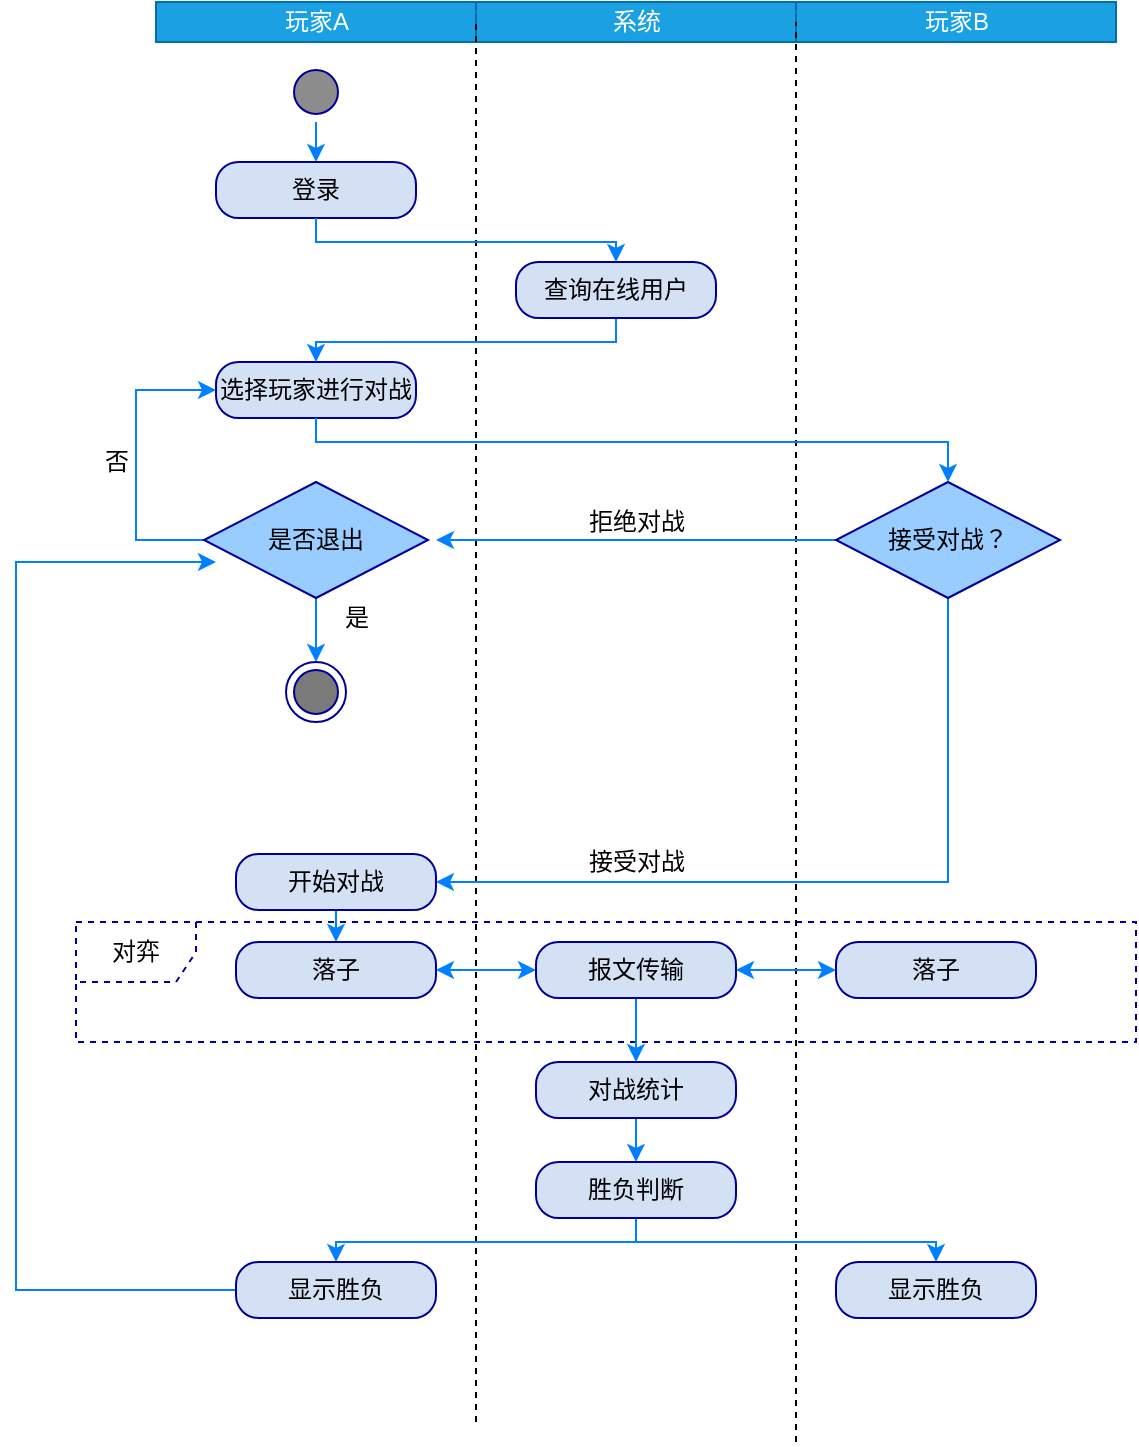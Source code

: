 <mxfile version="14.8.0" type="github" pages="5"><diagram id="vK23fTNrHjgwlGEkLI1I" name="Page-1"><mxGraphModel dx="865" dy="447" grid="1" gridSize="10" guides="1" tooltips="1" connect="1" arrows="1" fold="1" page="1" pageScale="1" pageWidth="827" pageHeight="1169" math="0" shadow="0"><root><mxCell id="0"/><mxCell id="1" parent="0"/><mxCell id="LLVgwJngTT09mVdy8fya-65" value="对弈" style="shape=umlFrame;whiteSpace=wrap;html=1;strokeColor=#000099;fillColor=none;dashed=1;" vertex="1" parent="1"><mxGeometry x="80" y="630" width="530" height="60" as="geometry"/></mxCell><mxCell id="LLVgwJngTT09mVdy8fya-6" value="" style="group;fillColor=#1ba1e2;strokeColor=#006EAF;fontColor=#ffffff;" vertex="1" connectable="0" parent="1"><mxGeometry x="120" y="170" width="480" height="20" as="geometry"/></mxCell><mxCell id="LLVgwJngTT09mVdy8fya-3" value="玩家A" style="html=1;fillColor=#1ba1e2;strokeColor=#006EAF;fontColor=#ffffff;" vertex="1" parent="LLVgwJngTT09mVdy8fya-6"><mxGeometry width="160" height="20" as="geometry"/></mxCell><mxCell id="LLVgwJngTT09mVdy8fya-4" value="系统" style="html=1;fillColor=#1ba1e2;strokeColor=#006EAF;fontColor=#ffffff;" vertex="1" parent="LLVgwJngTT09mVdy8fya-6"><mxGeometry x="160" width="160" height="20" as="geometry"/></mxCell><mxCell id="LLVgwJngTT09mVdy8fya-5" value="玩家B" style="html=1;fillColor=#1ba1e2;strokeColor=#006EAF;fontColor=#ffffff;" vertex="1" parent="LLVgwJngTT09mVdy8fya-6"><mxGeometry x="320" width="160" height="20" as="geometry"/></mxCell><mxCell id="LLVgwJngTT09mVdy8fya-7" value="" style="endArrow=none;dashed=1;html=1;" edge="1" parent="1"><mxGeometry width="50" height="50" relative="1" as="geometry"><mxPoint x="280" y="880" as="sourcePoint"/><mxPoint x="280" y="180" as="targetPoint"/></mxGeometry></mxCell><mxCell id="LLVgwJngTT09mVdy8fya-8" value="" style="endArrow=none;dashed=1;html=1;" edge="1" parent="1"><mxGeometry width="50" height="50" relative="1" as="geometry"><mxPoint x="440" y="890" as="sourcePoint"/><mxPoint x="440" y="180" as="targetPoint"/></mxGeometry></mxCell><mxCell id="LLVgwJngTT09mVdy8fya-40" style="edgeStyle=none;rounded=0;orthogonalLoop=1;jettySize=auto;html=1;exitX=0.5;exitY=1;exitDx=0;exitDy=0;entryX=0.5;entryY=0;entryDx=0;entryDy=0;strokeColor=#007FFF;strokeWidth=1;" edge="1" parent="1" source="LLVgwJngTT09mVdy8fya-10" target="LLVgwJngTT09mVdy8fya-14"><mxGeometry relative="1" as="geometry"/></mxCell><mxCell id="LLVgwJngTT09mVdy8fya-10" value="" style="ellipse;html=1;shape=startState;strokeColor=#000099;fillColor=#8C8C8C;" vertex="1" parent="1"><mxGeometry x="185" y="200" width="30" height="30" as="geometry"/></mxCell><mxCell id="LLVgwJngTT09mVdy8fya-16" value="" style="group" vertex="1" connectable="0" parent="1"><mxGeometry x="150" y="250" width="100" height="128" as="geometry"/></mxCell><mxCell id="LLVgwJngTT09mVdy8fya-14" value="登录" style="rounded=1;whiteSpace=wrap;html=1;arcSize=40;fontColor=#000000;fillColor=#D4E1F5;strokeColor=#000099;" vertex="1" parent="LLVgwJngTT09mVdy8fya-16"><mxGeometry width="100" height="28" as="geometry"/></mxCell><mxCell id="LLVgwJngTT09mVdy8fya-17" value="" style="group" vertex="1" connectable="0" parent="LLVgwJngTT09mVdy8fya-16"><mxGeometry y="50" width="100" height="78" as="geometry"/></mxCell><mxCell id="LLVgwJngTT09mVdy8fya-25" value="选择玩家进行对战" style="rounded=1;whiteSpace=wrap;html=1;arcSize=40;fontColor=#000000;fillColor=#D4E1F5;strokeColor=#000099;" vertex="1" parent="LLVgwJngTT09mVdy8fya-17"><mxGeometry y="50" width="100" height="28" as="geometry"/></mxCell><mxCell id="LLVgwJngTT09mVdy8fya-38" style="edgeStyle=none;rounded=0;orthogonalLoop=1;jettySize=auto;html=1;exitX=0.5;exitY=1;exitDx=0;exitDy=0;entryX=0.5;entryY=0;entryDx=0;entryDy=0;strokeColor=#007FFF;strokeWidth=1;" edge="1" parent="1" source="LLVgwJngTT09mVdy8fya-18" target="LLVgwJngTT09mVdy8fya-25"><mxGeometry relative="1" as="geometry"><Array as="points"><mxPoint x="350" y="340"/><mxPoint x="200" y="340"/></Array></mxGeometry></mxCell><mxCell id="LLVgwJngTT09mVdy8fya-18" value="查询在线用户" style="rounded=1;whiteSpace=wrap;html=1;arcSize=40;fontColor=#000000;fillColor=#D4E1F5;strokeColor=#000099;" vertex="1" parent="1"><mxGeometry x="300" y="300" width="100" height="28" as="geometry"/></mxCell><mxCell id="LLVgwJngTT09mVdy8fya-41" style="edgeStyle=none;rounded=0;orthogonalLoop=1;jettySize=auto;html=1;exitX=0;exitY=0.5;exitDx=0;exitDy=0;strokeColor=#007FFF;strokeWidth=1;" edge="1" parent="1" source="LLVgwJngTT09mVdy8fya-34"><mxGeometry relative="1" as="geometry"><mxPoint x="260" y="439" as="targetPoint"/></mxGeometry></mxCell><mxCell id="LLVgwJngTT09mVdy8fya-51" style="edgeStyle=none;rounded=0;orthogonalLoop=1;jettySize=auto;html=1;exitX=0.5;exitY=1;exitDx=0;exitDy=0;strokeColor=#007FFF;strokeWidth=1;" edge="1" parent="1" source="LLVgwJngTT09mVdy8fya-34"><mxGeometry relative="1" as="geometry"><mxPoint x="260" y="610" as="targetPoint"/><Array as="points"><mxPoint x="516" y="610"/></Array></mxGeometry></mxCell><mxCell id="LLVgwJngTT09mVdy8fya-34" value="接受对战？" style="rhombus;whiteSpace=wrap;html=1;strokeColor=#000099;fillColor=#99CCFF;" vertex="1" parent="1"><mxGeometry x="460" y="410" width="112" height="58" as="geometry"/></mxCell><mxCell id="LLVgwJngTT09mVdy8fya-37" style="edgeStyle=none;rounded=0;orthogonalLoop=1;jettySize=auto;html=1;exitX=0.5;exitY=1;exitDx=0;exitDy=0;entryX=0.5;entryY=0;entryDx=0;entryDy=0;strokeColor=#007FFF;strokeWidth=1;" edge="1" parent="1" source="LLVgwJngTT09mVdy8fya-25" target="LLVgwJngTT09mVdy8fya-34"><mxGeometry relative="1" as="geometry"><Array as="points"><mxPoint x="200" y="390"/><mxPoint x="516" y="390"/></Array></mxGeometry></mxCell><mxCell id="LLVgwJngTT09mVdy8fya-39" style="edgeStyle=none;rounded=0;orthogonalLoop=1;jettySize=auto;html=1;exitX=0.5;exitY=1;exitDx=0;exitDy=0;entryX=0.5;entryY=0;entryDx=0;entryDy=0;strokeColor=#007FFF;strokeWidth=1;" edge="1" parent="1" source="LLVgwJngTT09mVdy8fya-14" target="LLVgwJngTT09mVdy8fya-18"><mxGeometry relative="1" as="geometry"><Array as="points"><mxPoint x="200" y="290"/><mxPoint x="350" y="290"/></Array></mxGeometry></mxCell><mxCell id="LLVgwJngTT09mVdy8fya-42" value="拒绝对战" style="text;html=1;align=center;verticalAlign=middle;resizable=0;points=[];autosize=1;strokeColor=none;" vertex="1" parent="1"><mxGeometry x="330" y="420" width="60" height="20" as="geometry"/></mxCell><mxCell id="LLVgwJngTT09mVdy8fya-45" style="edgeStyle=none;rounded=0;orthogonalLoop=1;jettySize=auto;html=1;exitX=0;exitY=0.5;exitDx=0;exitDy=0;entryX=0;entryY=0.5;entryDx=0;entryDy=0;strokeColor=#007FFF;strokeWidth=1;" edge="1" parent="1" source="LLVgwJngTT09mVdy8fya-43" target="LLVgwJngTT09mVdy8fya-25"><mxGeometry relative="1" as="geometry"><Array as="points"><mxPoint x="110" y="439"/><mxPoint x="110" y="364"/></Array></mxGeometry></mxCell><mxCell id="LLVgwJngTT09mVdy8fya-48" style="edgeStyle=none;rounded=0;orthogonalLoop=1;jettySize=auto;html=1;exitX=0.5;exitY=1;exitDx=0;exitDy=0;entryX=0.5;entryY=0;entryDx=0;entryDy=0;strokeColor=#007FFF;strokeWidth=1;" edge="1" parent="1" source="LLVgwJngTT09mVdy8fya-43" target="LLVgwJngTT09mVdy8fya-47"><mxGeometry relative="1" as="geometry"/></mxCell><mxCell id="LLVgwJngTT09mVdy8fya-43" value="是否退出" style="rhombus;whiteSpace=wrap;html=1;strokeColor=#000099;fillColor=#99CCFF;" vertex="1" parent="1"><mxGeometry x="144" y="410" width="112" height="58" as="geometry"/></mxCell><mxCell id="LLVgwJngTT09mVdy8fya-46" value="否" style="text;html=1;align=center;verticalAlign=middle;resizable=0;points=[];autosize=1;strokeColor=none;" vertex="1" parent="1"><mxGeometry x="85" y="390" width="30" height="20" as="geometry"/></mxCell><mxCell id="LLVgwJngTT09mVdy8fya-47" value="" style="ellipse;html=1;shape=endState;fillColor=#7A7A7A;strokeColor=#000099;" vertex="1" parent="1"><mxGeometry x="185" y="500" width="30" height="30" as="geometry"/></mxCell><mxCell id="LLVgwJngTT09mVdy8fya-50" value="是" style="text;html=1;align=center;verticalAlign=middle;resizable=0;points=[];autosize=1;strokeColor=none;" vertex="1" parent="1"><mxGeometry x="205" y="468" width="30" height="20" as="geometry"/></mxCell><mxCell id="LLVgwJngTT09mVdy8fya-52" value="接受对战" style="text;html=1;align=center;verticalAlign=middle;resizable=0;points=[];autosize=1;strokeColor=none;" vertex="1" parent="1"><mxGeometry x="330" y="590" width="60" height="20" as="geometry"/></mxCell><mxCell id="LLVgwJngTT09mVdy8fya-54" style="edgeStyle=none;rounded=0;orthogonalLoop=1;jettySize=auto;html=1;exitX=0.5;exitY=1;exitDx=0;exitDy=0;strokeColor=#007FFF;strokeWidth=1;" edge="1" parent="1" source="LLVgwJngTT09mVdy8fya-53"><mxGeometry relative="1" as="geometry"><mxPoint x="210" y="640" as="targetPoint"/></mxGeometry></mxCell><mxCell id="LLVgwJngTT09mVdy8fya-53" value="开始对战" style="rounded=1;whiteSpace=wrap;html=1;arcSize=40;fontColor=#000000;fillColor=#D4E1F5;strokeColor=#000099;" vertex="1" parent="1"><mxGeometry x="160" y="596" width="100" height="28" as="geometry"/></mxCell><mxCell id="LLVgwJngTT09mVdy8fya-63" value="" style="edgeStyle=none;rounded=0;orthogonalLoop=1;jettySize=auto;html=1;strokeColor=#007FFF;strokeWidth=1;startArrow=classic;startFill=1;" edge="1" parent="1" source="LLVgwJngTT09mVdy8fya-55" target="LLVgwJngTT09mVdy8fya-56"><mxGeometry relative="1" as="geometry"/></mxCell><mxCell id="LLVgwJngTT09mVdy8fya-55" value="落子" style="rounded=1;whiteSpace=wrap;html=1;arcSize=40;fontColor=#000000;fillColor=#D4E1F5;strokeColor=#000099;" vertex="1" parent="1"><mxGeometry x="160" y="640" width="100" height="28" as="geometry"/></mxCell><mxCell id="LLVgwJngTT09mVdy8fya-64" value="" style="edgeStyle=none;rounded=0;orthogonalLoop=1;jettySize=auto;html=1;startArrow=classic;startFill=1;strokeColor=#007FFF;strokeWidth=1;" edge="1" parent="1" source="LLVgwJngTT09mVdy8fya-56" target="LLVgwJngTT09mVdy8fya-59"><mxGeometry relative="1" as="geometry"/></mxCell><mxCell id="LLVgwJngTT09mVdy8fya-69" value="" style="edgeStyle=none;rounded=0;orthogonalLoop=1;jettySize=auto;html=1;startArrow=none;startFill=0;strokeColor=#007FFF;strokeWidth=1;" edge="1" parent="1" source="LLVgwJngTT09mVdy8fya-56" target="LLVgwJngTT09mVdy8fya-67"><mxGeometry relative="1" as="geometry"/></mxCell><mxCell id="LLVgwJngTT09mVdy8fya-56" value="报文传输" style="rounded=1;whiteSpace=wrap;html=1;arcSize=40;fontColor=#000000;fillColor=#D4E1F5;strokeColor=#000099;" vertex="1" parent="1"><mxGeometry x="310" y="640" width="100" height="28" as="geometry"/></mxCell><mxCell id="LLVgwJngTT09mVdy8fya-59" value="落子" style="rounded=1;whiteSpace=wrap;html=1;arcSize=40;fontColor=#000000;fillColor=#D4E1F5;strokeColor=#000099;" vertex="1" parent="1"><mxGeometry x="460" y="640" width="100" height="28" as="geometry"/></mxCell><mxCell id="LLVgwJngTT09mVdy8fya-70" value="" style="edgeStyle=none;rounded=0;orthogonalLoop=1;jettySize=auto;html=1;startArrow=classic;startFill=1;endArrow=none;endFill=0;strokeColor=#007FFF;strokeWidth=1;" edge="1" parent="1" source="LLVgwJngTT09mVdy8fya-66" target="LLVgwJngTT09mVdy8fya-67"><mxGeometry relative="1" as="geometry"/></mxCell><mxCell id="LLVgwJngTT09mVdy8fya-74" style="edgeStyle=none;rounded=0;orthogonalLoop=1;jettySize=auto;html=1;exitX=0.5;exitY=1;exitDx=0;exitDy=0;entryX=0.5;entryY=0;entryDx=0;entryDy=0;startArrow=none;startFill=0;endArrow=classic;endFill=1;strokeColor=#007FFF;strokeWidth=1;" edge="1" parent="1" source="LLVgwJngTT09mVdy8fya-66" target="LLVgwJngTT09mVdy8fya-73"><mxGeometry relative="1" as="geometry"><Array as="points"><mxPoint x="360" y="790"/><mxPoint x="210" y="790"/></Array></mxGeometry></mxCell><mxCell id="LLVgwJngTT09mVdy8fya-75" style="edgeStyle=none;rounded=0;orthogonalLoop=1;jettySize=auto;html=1;exitX=0.5;exitY=1;exitDx=0;exitDy=0;entryX=0.5;entryY=0;entryDx=0;entryDy=0;startArrow=none;startFill=0;endArrow=classic;endFill=1;strokeColor=#007FFF;strokeWidth=1;" edge="1" parent="1" source="LLVgwJngTT09mVdy8fya-66" target="LLVgwJngTT09mVdy8fya-72"><mxGeometry relative="1" as="geometry"><Array as="points"><mxPoint x="360" y="790"/><mxPoint x="510" y="790"/></Array></mxGeometry></mxCell><mxCell id="LLVgwJngTT09mVdy8fya-66" value="胜负判断" style="rounded=1;whiteSpace=wrap;html=1;arcSize=40;fontColor=#000000;fillColor=#D4E1F5;strokeColor=#000099;" vertex="1" parent="1"><mxGeometry x="310" y="750" width="100" height="28" as="geometry"/></mxCell><mxCell id="LLVgwJngTT09mVdy8fya-67" value="对战统计" style="rounded=1;whiteSpace=wrap;html=1;arcSize=40;fontColor=#000000;fillColor=#D4E1F5;strokeColor=#000099;" vertex="1" parent="1"><mxGeometry x="310" y="700" width="100" height="28" as="geometry"/></mxCell><mxCell id="LLVgwJngTT09mVdy8fya-72" value="显示胜负" style="rounded=1;whiteSpace=wrap;html=1;arcSize=40;fontColor=#000000;fillColor=#D4E1F5;strokeColor=#000099;" vertex="1" parent="1"><mxGeometry x="460" y="800" width="100" height="28" as="geometry"/></mxCell><mxCell id="LLVgwJngTT09mVdy8fya-76" style="edgeStyle=none;rounded=0;orthogonalLoop=1;jettySize=auto;html=1;exitX=0;exitY=0.5;exitDx=0;exitDy=0;startArrow=none;startFill=0;endArrow=classic;endFill=1;strokeColor=#007FFF;strokeWidth=1;" edge="1" parent="1" source="LLVgwJngTT09mVdy8fya-73"><mxGeometry relative="1" as="geometry"><mxPoint x="150" y="450" as="targetPoint"/><Array as="points"><mxPoint x="50" y="814"/><mxPoint x="50" y="450"/></Array></mxGeometry></mxCell><mxCell id="LLVgwJngTT09mVdy8fya-73" value="显示胜负" style="rounded=1;whiteSpace=wrap;html=1;arcSize=40;fontColor=#000000;fillColor=#D4E1F5;strokeColor=#000099;" vertex="1" parent="1"><mxGeometry x="160" y="800" width="100" height="28" as="geometry"/></mxCell></root></mxGraphModel></diagram><diagram id="9PuYhCBiR76oPIFgIpEI" name="Page-2"><mxGraphModel dx="1038" dy="536" grid="1" gridSize="10" guides="1" tooltips="1" connect="1" arrows="1" fold="1" page="1" pageScale="1" pageWidth="827" pageHeight="1169" math="0" shadow="0"><root><mxCell id="TFwSThCsg-nGWztcAzv0-0"/><mxCell id="TFwSThCsg-nGWztcAzv0-1" parent="TFwSThCsg-nGWztcAzv0-0"/><mxCell id="TFwSThCsg-nGWztcAzv0-2" value="Actor" style="shape=umlActor;verticalLabelPosition=bottom;verticalAlign=top;html=1;strokeColor=#333333;fontSize=15;fillColor=none;" vertex="1" parent="TFwSThCsg-nGWztcAzv0-1"><mxGeometry x="160" y="210" width="30" height="60" as="geometry"/></mxCell><mxCell id="TFwSThCsg-nGWztcAzv0-8" style="edgeStyle=none;rounded=0;orthogonalLoop=1;jettySize=auto;html=1;exitX=0;exitY=0.5;exitDx=0;exitDy=0;fontSize=15;startArrow=none;startFill=0;endArrow=none;endFill=0;strokeWidth=1;strokeColor=#00050A;" edge="1" parent="TFwSThCsg-nGWztcAzv0-1" source="TFwSThCsg-nGWztcAzv0-4"><mxGeometry relative="1" as="geometry"><mxPoint x="200" y="200" as="targetPoint"/></mxGeometry></mxCell><mxCell id="TFwSThCsg-nGWztcAzv0-4" value="查看在线用户" style="ellipse;whiteSpace=wrap;html=1;strokeColor=#333333;fillColor=none;fontSize=14;" vertex="1" parent="TFwSThCsg-nGWztcAzv0-1"><mxGeometry x="310" y="100" width="116" height="60" as="geometry"/></mxCell><mxCell id="TFwSThCsg-nGWztcAzv0-9" style="edgeStyle=none;rounded=0;orthogonalLoop=1;jettySize=auto;html=1;exitX=0;exitY=0.5;exitDx=0;exitDy=0;fontSize=15;startArrow=none;startFill=0;endArrow=none;endFill=0;strokeWidth=1;strokeColor=#000912;" edge="1" parent="TFwSThCsg-nGWztcAzv0-1" source="TFwSThCsg-nGWztcAzv0-5"><mxGeometry relative="1" as="geometry"><mxPoint x="200" y="220" as="targetPoint"/></mxGeometry></mxCell><mxCell id="TFwSThCsg-nGWztcAzv0-18" style="edgeStyle=none;rounded=0;orthogonalLoop=1;jettySize=auto;html=1;exitX=1;exitY=0.5;exitDx=0;exitDy=0;fontSize=15;startArrow=none;startFill=0;endArrow=none;endFill=0;strokeColor=#000912;strokeWidth=1;" edge="1" parent="TFwSThCsg-nGWztcAzv0-1" source="TFwSThCsg-nGWztcAzv0-5"><mxGeometry relative="1" as="geometry"><mxPoint x="550" y="230" as="targetPoint"/></mxGeometry></mxCell><mxCell id="TFwSThCsg-nGWztcAzv0-5" value="选择用户进行对战" style="ellipse;whiteSpace=wrap;html=1;strokeColor=#333333;fillColor=none;fontSize=14;" vertex="1" parent="TFwSThCsg-nGWztcAzv0-1"><mxGeometry x="310" y="180" width="116" height="60" as="geometry"/></mxCell><mxCell id="TFwSThCsg-nGWztcAzv0-14" style="edgeStyle=none;rounded=0;orthogonalLoop=1;jettySize=auto;html=1;exitX=0;exitY=0.5;exitDx=0;exitDy=0;fontSize=15;startArrow=none;startFill=0;endArrow=none;endFill=0;strokeColor=#000912;strokeWidth=1;" edge="1" parent="TFwSThCsg-nGWztcAzv0-1" source="TFwSThCsg-nGWztcAzv0-6"><mxGeometry relative="1" as="geometry"><mxPoint x="200" y="250" as="targetPoint"/></mxGeometry></mxCell><mxCell id="TFwSThCsg-nGWztcAzv0-19" style="edgeStyle=none;rounded=0;orthogonalLoop=1;jettySize=auto;html=1;exitX=1;exitY=0.5;exitDx=0;exitDy=0;fontSize=15;startArrow=none;startFill=0;endArrow=none;endFill=0;strokeColor=#000912;strokeWidth=1;" edge="1" parent="TFwSThCsg-nGWztcAzv0-1" source="TFwSThCsg-nGWztcAzv0-6"><mxGeometry relative="1" as="geometry"><mxPoint x="550" y="260" as="targetPoint"/></mxGeometry></mxCell><mxCell id="TFwSThCsg-nGWztcAzv0-6" value="棋盘落子" style="ellipse;whiteSpace=wrap;html=1;strokeColor=#10739e;fontSize=14;fillColor=#99CCFF;" vertex="1" parent="TFwSThCsg-nGWztcAzv0-1"><mxGeometry x="310" y="260" width="116" height="60" as="geometry"/></mxCell><mxCell id="TFwSThCsg-nGWztcAzv0-15" style="edgeStyle=none;rounded=0;orthogonalLoop=1;jettySize=auto;html=1;exitX=0;exitY=0.5;exitDx=0;exitDy=0;fontSize=15;startArrow=none;startFill=0;endArrow=none;endFill=0;strokeColor=#000912;strokeWidth=1;" edge="1" parent="TFwSThCsg-nGWztcAzv0-1" source="TFwSThCsg-nGWztcAzv0-7"><mxGeometry relative="1" as="geometry"><mxPoint x="200" y="270" as="targetPoint"/></mxGeometry></mxCell><mxCell id="TFwSThCsg-nGWztcAzv0-7" value="与对手进行交流" style="ellipse;whiteSpace=wrap;html=1;strokeColor=#10739e;fontSize=14;fillColor=#99CCFF;" vertex="1" parent="TFwSThCsg-nGWztcAzv0-1"><mxGeometry x="310" y="340" width="116" height="60" as="geometry"/></mxCell><mxCell id="TFwSThCsg-nGWztcAzv0-16" value="Actor" style="shape=umlActor;verticalLabelPosition=bottom;verticalAlign=top;html=1;strokeColor=#333333;fontSize=15;fillColor=none;" vertex="1" parent="TFwSThCsg-nGWztcAzv0-1"><mxGeometry x="570" y="210" width="30" height="60" as="geometry"/></mxCell><mxCell id="TFwSThCsg-nGWztcAzv0-30" style="edgeStyle=none;rounded=0;orthogonalLoop=1;jettySize=auto;html=1;exitX=0.5;exitY=0;exitDx=0;exitDy=0;exitPerimeter=0;fontSize=15;startArrow=none;startFill=0;endArrow=block;endFill=0;strokeColor=#000912;strokeWidth=1;" edge="1" parent="TFwSThCsg-nGWztcAzv0-1" source="TFwSThCsg-nGWztcAzv0-20"><mxGeometry relative="1" as="geometry"><mxPoint x="570" y="300" as="targetPoint"/></mxGeometry></mxCell><mxCell id="TFwSThCsg-nGWztcAzv0-20" value="Actor" style="shape=umlActor;verticalLabelPosition=bottom;verticalAlign=top;html=1;fontSize=15;strokeColor=#333333;noLabel=1;fillColor=none;" vertex="1" parent="TFwSThCsg-nGWztcAzv0-1"><mxGeometry x="510" y="340" width="30" height="60" as="geometry"/></mxCell><mxCell id="TFwSThCsg-nGWztcAzv0-31" style="edgeStyle=none;rounded=0;orthogonalLoop=1;jettySize=auto;html=1;exitX=0.5;exitY=0;exitDx=0;exitDy=0;exitPerimeter=0;fontSize=15;startArrow=none;startFill=0;endArrow=block;endFill=0;strokeColor=#000912;strokeWidth=1;" edge="1" parent="TFwSThCsg-nGWztcAzv0-1" source="TFwSThCsg-nGWztcAzv0-21"><mxGeometry relative="1" as="geometry"><mxPoint x="590" y="300" as="targetPoint"/></mxGeometry></mxCell><mxCell id="TFwSThCsg-nGWztcAzv0-21" value="Actor" style="shape=umlActor;verticalLabelPosition=bottom;verticalAlign=top;html=1;fontSize=15;strokeColor=#333333;fillOpacity=100;metaEdit=0;editable=1;expand=1;noLabel=1;fillColor=none;" vertex="1" parent="TFwSThCsg-nGWztcAzv0-1"><mxGeometry x="620" y="340" width="30" height="60" as="geometry"/></mxCell><mxCell id="TFwSThCsg-nGWztcAzv0-26" style="edgeStyle=none;rounded=0;orthogonalLoop=1;jettySize=auto;html=1;exitX=0.5;exitY=0.5;exitDx=0;exitDy=0;exitPerimeter=0;entryX=0.5;entryY=0.333;entryDx=0;entryDy=0;entryPerimeter=0;fontSize=15;startArrow=none;startFill=0;endArrow=none;endFill=0;strokeColor=#000912;strokeWidth=1;" edge="1" parent="TFwSThCsg-nGWztcAzv0-1" source="TFwSThCsg-nGWztcAzv0-20" target="TFwSThCsg-nGWztcAzv0-20"><mxGeometry relative="1" as="geometry"/></mxCell><mxCell id="TFwSThCsg-nGWztcAzv0-27" value="AI Player" style="text;html=1;align=center;verticalAlign=middle;resizable=0;points=[];autosize=1;strokeColor=none;fontSize=15;" vertex="1" parent="TFwSThCsg-nGWztcAzv0-1"><mxGeometry x="595" y="400" width="80" height="20" as="geometry"/></mxCell><mxCell id="TFwSThCsg-nGWztcAzv0-29" value="Human Player" style="text;html=1;align=center;verticalAlign=middle;resizable=0;points=[];autosize=1;strokeColor=none;fontSize=15;" vertex="1" parent="TFwSThCsg-nGWztcAzv0-1"><mxGeometry x="470" y="400" width="110" height="20" as="geometry"/></mxCell><mxCell id="TFwSThCsg-nGWztcAzv0-32" value="查看在线用户" style="ellipse;whiteSpace=wrap;html=1;strokeColor=#10739e;fontSize=14;fillColor=#99CCFF;" vertex="1" parent="TFwSThCsg-nGWztcAzv0-1"><mxGeometry x="310" y="100" width="116" height="60" as="geometry"/></mxCell><mxCell id="TFwSThCsg-nGWztcAzv0-33" value="选择用户进行对战" style="ellipse;whiteSpace=wrap;html=1;strokeColor=#10739e;fontSize=14;fillColor=#99CCFF;" vertex="1" parent="TFwSThCsg-nGWztcAzv0-1"><mxGeometry x="310" y="180" width="116" height="60" as="geometry"/></mxCell></root></mxGraphModel></diagram><diagram id="NvYBOcFq6Gu9QiGmxLdd" name="Page-3"><mxGraphModel dx="1038" dy="536" grid="1" gridSize="10" guides="1" tooltips="1" connect="1" arrows="1" fold="1" page="1" pageScale="1" pageWidth="827" pageHeight="1169" math="0" shadow="0"><root><mxCell id="uBNPcRQnF0a0_ob1Hccc-0"/><mxCell id="uBNPcRQnF0a0_ob1Hccc-1" parent="uBNPcRQnF0a0_ob1Hccc-0"/><mxCell id="l4sco4uj6svg8XBZNFOq-0" value="Actor" style="shape=umlActor;verticalLabelPosition=bottom;verticalAlign=top;html=1;strokeColor=#333333;fontSize=15;fillColor=none;noLabel=1;" vertex="1" parent="uBNPcRQnF0a0_ob1Hccc-1"><mxGeometry x="160" y="210" width="30" height="60" as="geometry"/></mxCell><mxCell id="l4sco4uj6svg8XBZNFOq-1" style="edgeStyle=none;rounded=0;orthogonalLoop=1;jettySize=auto;html=1;exitX=0;exitY=0.5;exitDx=0;exitDy=0;fontSize=15;startArrow=none;startFill=0;endArrow=none;endFill=0;strokeWidth=1;strokeColor=#00050A;" edge="1" parent="uBNPcRQnF0a0_ob1Hccc-1" source="l4sco4uj6svg8XBZNFOq-2"><mxGeometry relative="1" as="geometry"><mxPoint x="200" y="200" as="targetPoint"/></mxGeometry></mxCell><mxCell id="l4sco4uj6svg8XBZNFOq-2" value="查看在线用户" style="ellipse;whiteSpace=wrap;html=1;strokeColor=#333333;fillColor=none;fontSize=14;" vertex="1" parent="uBNPcRQnF0a0_ob1Hccc-1"><mxGeometry x="310" y="100" width="116" height="60" as="geometry"/></mxCell><mxCell id="l4sco4uj6svg8XBZNFOq-3" style="edgeStyle=none;rounded=0;orthogonalLoop=1;jettySize=auto;html=1;exitX=0;exitY=0.5;exitDx=0;exitDy=0;fontSize=15;startArrow=none;startFill=0;endArrow=none;endFill=0;strokeWidth=1;strokeColor=#000912;" edge="1" parent="uBNPcRQnF0a0_ob1Hccc-1" source="l4sco4uj6svg8XBZNFOq-4"><mxGeometry relative="1" as="geometry"><mxPoint x="200" y="220" as="targetPoint"/></mxGeometry></mxCell><mxCell id="l4sco4uj6svg8XBZNFOq-4" value="选择用户进行对战" style="ellipse;whiteSpace=wrap;html=1;strokeColor=#333333;fillColor=none;fontSize=14;" vertex="1" parent="uBNPcRQnF0a0_ob1Hccc-1"><mxGeometry x="310" y="180" width="116" height="60" as="geometry"/></mxCell><mxCell id="l4sco4uj6svg8XBZNFOq-5" style="edgeStyle=none;rounded=0;orthogonalLoop=1;jettySize=auto;html=1;exitX=0;exitY=0.5;exitDx=0;exitDy=0;fontSize=15;startArrow=none;startFill=0;endArrow=none;endFill=0;strokeColor=#000912;strokeWidth=1;" edge="1" parent="uBNPcRQnF0a0_ob1Hccc-1" source="l4sco4uj6svg8XBZNFOq-6"><mxGeometry relative="1" as="geometry"><mxPoint x="200" y="250" as="targetPoint"/></mxGeometry></mxCell><mxCell id="l4sco4uj6svg8XBZNFOq-6" value="监控服务器运行" style="ellipse;whiteSpace=wrap;html=1;strokeColor=#10739e;fontSize=14;fillColor=#99CCFF;" vertex="1" parent="uBNPcRQnF0a0_ob1Hccc-1"><mxGeometry x="310" y="260" width="116" height="60" as="geometry"/></mxCell><mxCell id="l4sco4uj6svg8XBZNFOq-7" style="edgeStyle=none;rounded=0;orthogonalLoop=1;jettySize=auto;html=1;exitX=0;exitY=0.5;exitDx=0;exitDy=0;fontSize=15;startArrow=none;startFill=0;endArrow=none;endFill=0;strokeColor=#000912;strokeWidth=1;" edge="1" parent="uBNPcRQnF0a0_ob1Hccc-1" source="l4sco4uj6svg8XBZNFOq-8"><mxGeometry relative="1" as="geometry"><mxPoint x="200" y="270" as="targetPoint"/></mxGeometry></mxCell><mxCell id="l4sco4uj6svg8XBZNFOq-8" value="服务器维护" style="ellipse;whiteSpace=wrap;html=1;strokeColor=#10739e;fontSize=14;fillColor=#99CCFF;" vertex="1" parent="uBNPcRQnF0a0_ob1Hccc-1"><mxGeometry x="310" y="340" width="116" height="60" as="geometry"/></mxCell><mxCell id="l4sco4uj6svg8XBZNFOq-9" value="管理在线用户" style="ellipse;whiteSpace=wrap;html=1;strokeColor=#10739e;fontSize=14;fillColor=#99CCFF;" vertex="1" parent="uBNPcRQnF0a0_ob1Hccc-1"><mxGeometry x="310" y="100" width="116" height="60" as="geometry"/></mxCell><mxCell id="l4sco4uj6svg8XBZNFOq-10" value="管理当前对战列表" style="ellipse;whiteSpace=wrap;html=1;strokeColor=#10739e;fontSize=14;fillColor=#99CCFF;" vertex="1" parent="uBNPcRQnF0a0_ob1Hccc-1"><mxGeometry x="310" y="180" width="116" height="60" as="geometry"/></mxCell><mxCell id="l4sco4uj6svg8XBZNFOq-11" value="Admin" style="text;html=1;align=center;verticalAlign=middle;resizable=0;points=[];autosize=1;strokeColor=none;fontSize=15;" vertex="1" parent="uBNPcRQnF0a0_ob1Hccc-1"><mxGeometry x="145" y="270" width="60" height="20" as="geometry"/></mxCell></root></mxGraphModel></diagram><diagram id="2yLUp7-KwF4lNBSugV51" name="Page-4"><mxGraphModel dx="1038" dy="536" grid="1" gridSize="10" guides="1" tooltips="1" connect="1" arrows="1" fold="1" page="1" pageScale="1" pageWidth="827" pageHeight="1169" math="0" shadow="0"><root><mxCell id="Ed9yAN7DrSowhiWt8tNh-0"/><mxCell id="Ed9yAN7DrSowhiWt8tNh-1" parent="Ed9yAN7DrSowhiWt8tNh-0"/><mxCell id="Ko6KiRpkzFWjmpshx88s-14" value="" style="endArrow=none;dashed=1;html=1;fontSize=15;strokeWidth=1;strokeColor=#000103;" edge="1" parent="Ed9yAN7DrSowhiWt8tNh-1"><mxGeometry width="50" height="50" relative="1" as="geometry"><mxPoint x="445" y="679" as="sourcePoint"/><mxPoint x="444.5" y="150" as="targetPoint"/></mxGeometry></mxCell><mxCell id="Ko6KiRpkzFWjmpshx88s-7" value="" style="endArrow=none;dashed=1;html=1;fontSize=15;strokeWidth=1;strokeColor=#000103;" edge="1" parent="Ed9yAN7DrSowhiWt8tNh-1"><mxGeometry width="50" height="50" relative="1" as="geometry"><mxPoint x="290" y="670" as="sourcePoint"/><mxPoint x="289.5" y="141" as="targetPoint"/></mxGeometry></mxCell><mxCell id="0F0gUvnNwn2Jxng-bn7x-0" value="玩家A" style="html=1;fillColor=#1ba1e2;strokeColor=#006EAF;fontColor=#ffffff;" vertex="1" parent="Ed9yAN7DrSowhiWt8tNh-1"><mxGeometry x="210" y="130" width="160" height="20" as="geometry"/></mxCell><mxCell id="0F0gUvnNwn2Jxng-bn7x-1" value="系统" style="html=1;fillColor=#1ba1e2;strokeColor=#006EAF;fontColor=#ffffff;" vertex="1" parent="Ed9yAN7DrSowhiWt8tNh-1"><mxGeometry x="370" y="130" width="160" height="20" as="geometry"/></mxCell><mxCell id="Ko6KiRpkzFWjmpshx88s-3" value="" style="html=1;points=[];perimeter=orthogonalPerimeter;fontSize=15;strokeColor=#333333;verticalAlign=middle;" vertex="1" parent="Ed9yAN7DrSowhiWt8tNh-1"><mxGeometry x="275" y="160" width="30" height="460" as="geometry"/></mxCell><mxCell id="Ko6KiRpkzFWjmpshx88s-10" value="" style="html=1;points=[];perimeter=orthogonalPerimeter;fontSize=15;strokeColor=#333333;verticalAlign=middle;" vertex="1" parent="Ed9yAN7DrSowhiWt8tNh-1"><mxGeometry x="430" y="180" width="30" height="90" as="geometry"/></mxCell><mxCell id="Ko6KiRpkzFWjmpshx88s-11" value="" style="html=1;points=[];perimeter=orthogonalPerimeter;fontSize=15;strokeColor=#333333;verticalAlign=middle;" vertex="1" parent="Ed9yAN7DrSowhiWt8tNh-1"><mxGeometry x="430" y="290" width="30" height="90" as="geometry"/></mxCell><mxCell id="Ko6KiRpkzFWjmpshx88s-12" value="" style="html=1;points=[];perimeter=orthogonalPerimeter;fontSize=15;strokeColor=#333333;verticalAlign=middle;" vertex="1" parent="Ed9yAN7DrSowhiWt8tNh-1"><mxGeometry x="430" y="400" width="30" height="90" as="geometry"/></mxCell><mxCell id="Ko6KiRpkzFWjmpshx88s-13" value="" style="html=1;points=[];perimeter=orthogonalPerimeter;fontSize=15;strokeColor=#333333;verticalAlign=middle;" vertex="1" parent="Ed9yAN7DrSowhiWt8tNh-1"><mxGeometry x="430" y="510" width="30" height="90" as="geometry"/></mxCell><mxCell id="Ko6KiRpkzFWjmpshx88s-15" value="" style="endArrow=classic;html=1;fontSize=15;strokeColor=#000103;strokeWidth=1;exitX=1.067;exitY=0.087;exitDx=0;exitDy=0;exitPerimeter=0;entryX=-0.1;entryY=0.222;entryDx=0;entryDy=0;entryPerimeter=0;" edge="1" parent="Ed9yAN7DrSowhiWt8tNh-1" source="Ko6KiRpkzFWjmpshx88s-3" target="Ko6KiRpkzFWjmpshx88s-10"><mxGeometry width="50" height="50" relative="1" as="geometry"><mxPoint x="380" y="240" as="sourcePoint"/><mxPoint x="430" y="190" as="targetPoint"/></mxGeometry></mxCell><mxCell id="Ko6KiRpkzFWjmpshx88s-16" value="查看用户列表" style="text;html=1;align=center;verticalAlign=middle;resizable=0;points=[];autosize=1;strokeColor=none;fontSize=15;" vertex="1" parent="Ed9yAN7DrSowhiWt8tNh-1"><mxGeometry x="310" y="180" width="110" height="20" as="geometry"/></mxCell><mxCell id="Ko6KiRpkzFWjmpshx88s-17" value="" style="endArrow=classic;html=1;fontSize=15;strokeColor=#000103;strokeWidth=1;exitX=-0.1;exitY=0.422;exitDx=0;exitDy=0;exitPerimeter=0;" edge="1" parent="Ed9yAN7DrSowhiWt8tNh-1" source="Ko6KiRpkzFWjmpshx88s-10" target="Ko6KiRpkzFWjmpshx88s-3"><mxGeometry width="50" height="50" relative="1" as="geometry"><mxPoint x="320" y="280" as="sourcePoint"/><mxPoint x="370" y="230" as="targetPoint"/></mxGeometry></mxCell><mxCell id="Ko6KiRpkzFWjmpshx88s-18" value="返回用户列表" style="text;html=1;align=center;verticalAlign=middle;resizable=0;points=[];autosize=1;strokeColor=none;fontSize=15;" vertex="1" parent="Ed9yAN7DrSowhiWt8tNh-1"><mxGeometry x="310" y="220" width="110" height="20" as="geometry"/></mxCell><mxCell id="Ko6KiRpkzFWjmpshx88s-20" value="" style="endArrow=classic;html=1;fontSize=15;strokeColor=#000103;strokeWidth=1;exitX=1.067;exitY=0.087;exitDx=0;exitDy=0;exitPerimeter=0;entryX=-0.1;entryY=0.222;entryDx=0;entryDy=0;entryPerimeter=0;" edge="1" parent="Ed9yAN7DrSowhiWt8tNh-1"><mxGeometry width="50" height="50" relative="1" as="geometry"><mxPoint x="307.01" y="325.02" as="sourcePoint"/><mxPoint x="427" y="324.98" as="targetPoint"/></mxGeometry></mxCell><mxCell id="Ko6KiRpkzFWjmpshx88s-21" value="查看对战列表" style="text;html=1;align=center;verticalAlign=middle;resizable=0;points=[];autosize=1;strokeColor=none;fontSize=15;" vertex="1" parent="Ed9yAN7DrSowhiWt8tNh-1"><mxGeometry x="310" y="305" width="110" height="20" as="geometry"/></mxCell><mxCell id="Ko6KiRpkzFWjmpshx88s-22" value="" style="endArrow=classic;html=1;fontSize=15;strokeColor=#000103;strokeWidth=1;exitX=-0.1;exitY=0.422;exitDx=0;exitDy=0;exitPerimeter=0;" edge="1" parent="Ed9yAN7DrSowhiWt8tNh-1"><mxGeometry width="50" height="50" relative="1" as="geometry"><mxPoint x="427" y="342.98" as="sourcePoint"/><mxPoint x="305" y="342.98" as="targetPoint"/></mxGeometry></mxCell><mxCell id="Ko6KiRpkzFWjmpshx88s-23" value="返回对战列表" style="text;html=1;align=center;verticalAlign=middle;resizable=0;points=[];autosize=1;strokeColor=none;fontSize=15;" vertex="1" parent="Ed9yAN7DrSowhiWt8tNh-1"><mxGeometry x="310" y="345" width="110" height="20" as="geometry"/></mxCell><mxCell id="Ko6KiRpkzFWjmpshx88s-24" value="" style="endArrow=classic;html=1;fontSize=15;strokeColor=#000103;strokeWidth=1;exitX=1.067;exitY=0.087;exitDx=0;exitDy=0;exitPerimeter=0;entryX=-0.1;entryY=0.222;entryDx=0;entryDy=0;entryPerimeter=0;" edge="1" parent="Ed9yAN7DrSowhiWt8tNh-1"><mxGeometry width="50" height="50" relative="1" as="geometry"><mxPoint x="310.01" y="435.02" as="sourcePoint"/><mxPoint x="430" y="434.98" as="targetPoint"/></mxGeometry></mxCell><mxCell id="Ko6KiRpkzFWjmpshx88s-25" value="查看服务器状态" style="text;html=1;align=center;verticalAlign=middle;resizable=0;points=[];autosize=1;strokeColor=none;fontSize=15;" vertex="1" parent="Ed9yAN7DrSowhiWt8tNh-1"><mxGeometry x="308" y="415" width="120" height="20" as="geometry"/></mxCell><mxCell id="Ko6KiRpkzFWjmpshx88s-26" value="" style="endArrow=classic;html=1;fontSize=15;strokeColor=#000103;strokeWidth=1;exitX=-0.1;exitY=0.422;exitDx=0;exitDy=0;exitPerimeter=0;" edge="1" parent="Ed9yAN7DrSowhiWt8tNh-1"><mxGeometry width="50" height="50" relative="1" as="geometry"><mxPoint x="430" y="452.98" as="sourcePoint"/><mxPoint x="308" y="452.98" as="targetPoint"/></mxGeometry></mxCell><mxCell id="Ko6KiRpkzFWjmpshx88s-27" value="返回服务器状态" style="text;html=1;align=center;verticalAlign=middle;resizable=0;points=[];autosize=1;strokeColor=none;fontSize=15;" vertex="1" parent="Ed9yAN7DrSowhiWt8tNh-1"><mxGeometry x="308" y="455" width="120" height="20" as="geometry"/></mxCell><mxCell id="Ko6KiRpkzFWjmpshx88s-28" value="" style="endArrow=classic;html=1;fontSize=15;strokeColor=#000103;strokeWidth=1;exitX=1.067;exitY=0.087;exitDx=0;exitDy=0;exitPerimeter=0;entryX=-0.1;entryY=0.222;entryDx=0;entryDy=0;entryPerimeter=0;" edge="1" parent="Ed9yAN7DrSowhiWt8tNh-1"><mxGeometry width="50" height="50" relative="1" as="geometry"><mxPoint x="308.01" y="545.02" as="sourcePoint"/><mxPoint x="428" y="544.98" as="targetPoint"/></mxGeometry></mxCell><mxCell id="Ko6KiRpkzFWjmpshx88s-29" value="服务器维护" style="text;html=1;align=center;verticalAlign=middle;resizable=0;points=[];autosize=1;strokeColor=none;fontSize=15;" vertex="1" parent="Ed9yAN7DrSowhiWt8tNh-1"><mxGeometry x="321" y="525" width="90" height="20" as="geometry"/></mxCell></root></mxGraphModel></diagram><diagram id="ycTywWH3n9vURscVJjlH" name="Page-5"><mxGraphModel dx="1038" dy="536" grid="1" gridSize="10" guides="1" tooltips="1" connect="1" arrows="1" fold="1" page="1" pageScale="1" pageWidth="827" pageHeight="1169" math="0" shadow="0"><root><mxCell id="YYiFzvEHqdIJhX35HsVr-0"/><mxCell id="YYiFzvEHqdIJhX35HsVr-1" parent="YYiFzvEHqdIJhX35HsVr-0"/><mxCell id="YYiFzvEHqdIJhX35HsVr-2" value="Actor" style="shape=umlActor;verticalLabelPosition=bottom;verticalAlign=top;html=1;outlineConnect=0;" vertex="1" parent="YYiFzvEHqdIJhX35HsVr-1"><mxGeometry x="315" y="390" width="30" height="60" as="geometry"/></mxCell><mxCell id="YYiFzvEHqdIJhX35HsVr-3" value="" style="rounded=0;whiteSpace=wrap;html=1;dashed=1;" vertex="1" parent="YYiFzvEHqdIJhX35HsVr-1"><mxGeometry x="110" y="250" width="430" height="60" as="geometry"/></mxCell><mxCell id="YYiFzvEHqdIJhX35HsVr-4" style="edgeStyle=none;rounded=0;orthogonalLoop=1;jettySize=auto;html=1;exitX=0.5;exitY=1;exitDx=0;exitDy=0;startArrow=openThin;startFill=0;endArrow=none;endFill=0;" edge="1" parent="YYiFzvEHqdIJhX35HsVr-1" source="YYiFzvEHqdIJhX35HsVr-5"><mxGeometry relative="1" as="geometry"><mxPoint x="300" y="396" as="targetPoint"/></mxGeometry></mxCell><mxCell id="YYiFzvEHqdIJhX35HsVr-5" value="用户列表" style="rounded=0;whiteSpace=wrap;html=1;" vertex="1" parent="YYiFzvEHqdIJhX35HsVr-1"><mxGeometry x="160" y="260" width="100" height="40" as="geometry"/></mxCell><mxCell id="YYiFzvEHqdIJhX35HsVr-6" value="&lt;span style=&quot;white-space: pre&quot;&gt;&lt;/span&gt;对战列表" style="rounded=0;whiteSpace=wrap;html=1;" vertex="1" parent="YYiFzvEHqdIJhX35HsVr-1"><mxGeometry x="280" y="260" width="100" height="40" as="geometry"/></mxCell><mxCell id="YYiFzvEHqdIJhX35HsVr-7" value="服务器状态" style="rounded=0;whiteSpace=wrap;html=1;" vertex="1" parent="YYiFzvEHqdIJhX35HsVr-1"><mxGeometry x="400" y="260" width="100" height="40" as="geometry"/></mxCell><mxCell id="YYiFzvEHqdIJhX35HsVr-8" style="edgeStyle=none;rounded=0;orthogonalLoop=1;jettySize=auto;html=1;exitX=0.5;exitY=1;exitDx=0;exitDy=0;startArrow=none;startFill=0;endArrow=openThin;endFill=0;" edge="1" parent="YYiFzvEHqdIJhX35HsVr-1"><mxGeometry relative="1" as="geometry"><mxPoint x="204" y="304" as="sourcePoint"/><mxPoint x="294" y="400" as="targetPoint"/></mxGeometry></mxCell><mxCell id="YYiFzvEHqdIJhX35HsVr-9" value="1" style="ellipse;whiteSpace=wrap;html=1;aspect=fixed;strokeWidth=2;fontFamily=Tahoma;spacingBottom=4;spacingRight=2;fillColor=#b1ddf0;strokeColor=none;" vertex="1" parent="YYiFzvEHqdIJhX35HsVr-1"><mxGeometry x="220" y="350" width="20" height="20" as="geometry"/></mxCell><mxCell id="YYiFzvEHqdIJhX35HsVr-10" value="2" style="ellipse;whiteSpace=wrap;html=1;aspect=fixed;strokeWidth=2;fontFamily=Tahoma;spacingBottom=4;spacingRight=2;fillColor=#b1ddf0;strokeColor=none;" vertex="1" parent="YYiFzvEHqdIJhX35HsVr-1"><mxGeometry x="256" y="327" width="20" height="20" as="geometry"/></mxCell><mxCell id="YYiFzvEHqdIJhX35HsVr-11" style="edgeStyle=none;rounded=0;orthogonalLoop=1;jettySize=auto;html=1;startArrow=none;startFill=0;endArrow=openThin;endFill=0;" edge="1" parent="YYiFzvEHqdIJhX35HsVr-1"><mxGeometry relative="1" as="geometry"><mxPoint x="324" y="300" as="sourcePoint"/><mxPoint x="324" y="380" as="targetPoint"/></mxGeometry></mxCell><mxCell id="YYiFzvEHqdIJhX35HsVr-12" style="edgeStyle=none;rounded=0;orthogonalLoop=1;jettySize=auto;html=1;startArrow=openThin;startFill=0;endArrow=none;endFill=0;" edge="1" parent="YYiFzvEHqdIJhX35HsVr-1"><mxGeometry relative="1" as="geometry"><mxPoint x="330" y="300" as="sourcePoint"/><mxPoint x="330" y="380" as="targetPoint"/></mxGeometry></mxCell><mxCell id="YYiFzvEHqdIJhX35HsVr-13" value="3" style="ellipse;whiteSpace=wrap;html=1;aspect=fixed;strokeWidth=2;fontFamily=Tahoma;spacingBottom=4;spacingRight=2;fillColor=#b1ddf0;strokeColor=none;" vertex="1" parent="YYiFzvEHqdIJhX35HsVr-1"><mxGeometry x="300" y="340" width="20" height="20" as="geometry"/></mxCell><mxCell id="YYiFzvEHqdIJhX35HsVr-14" value="4" style="ellipse;whiteSpace=wrap;html=1;aspect=fixed;strokeWidth=2;fontFamily=Tahoma;spacingBottom=4;spacingRight=2;fillColor=#b1ddf0;strokeColor=none;" vertex="1" parent="YYiFzvEHqdIJhX35HsVr-1"><mxGeometry x="336" y="340" width="20" height="20" as="geometry"/></mxCell><mxCell id="YYiFzvEHqdIJhX35HsVr-15" style="edgeStyle=none;rounded=0;orthogonalLoop=1;jettySize=auto;html=1;startArrow=none;startFill=0;endArrow=openThin;endFill=0;" edge="1" parent="YYiFzvEHqdIJhX35HsVr-1"><mxGeometry relative="1" as="geometry"><mxPoint x="441.333" y="300" as="sourcePoint"/><mxPoint x="358" y="400" as="targetPoint"/></mxGeometry></mxCell><mxCell id="YYiFzvEHqdIJhX35HsVr-16" style="edgeStyle=none;rounded=0;orthogonalLoop=1;jettySize=auto;html=1;startArrow=openThin;startFill=0;endArrow=none;endFill=0;" edge="1" parent="YYiFzvEHqdIJhX35HsVr-1"><mxGeometry relative="1" as="geometry"><mxPoint x="449.333" y="304" as="sourcePoint"/><mxPoint x="366" y="404" as="targetPoint"/></mxGeometry></mxCell><mxCell id="YYiFzvEHqdIJhX35HsVr-17" value="5" style="ellipse;whiteSpace=wrap;html=1;aspect=fixed;strokeWidth=2;fontFamily=Tahoma;spacingBottom=4;spacingRight=2;fillColor=#b1ddf0;strokeColor=none;" vertex="1" parent="YYiFzvEHqdIJhX35HsVr-1"><mxGeometry x="380" y="330" width="20" height="20" as="geometry"/></mxCell><mxCell id="YYiFzvEHqdIJhX35HsVr-18" value="6" style="ellipse;whiteSpace=wrap;html=1;aspect=fixed;strokeWidth=2;fontFamily=Tahoma;spacingBottom=4;spacingRight=2;fillColor=#b1ddf0;strokeColor=none;" vertex="1" parent="YYiFzvEHqdIJhX35HsVr-1"><mxGeometry x="413" y="351" width="20" height="20" as="geometry"/></mxCell></root></mxGraphModel></diagram></mxfile>
